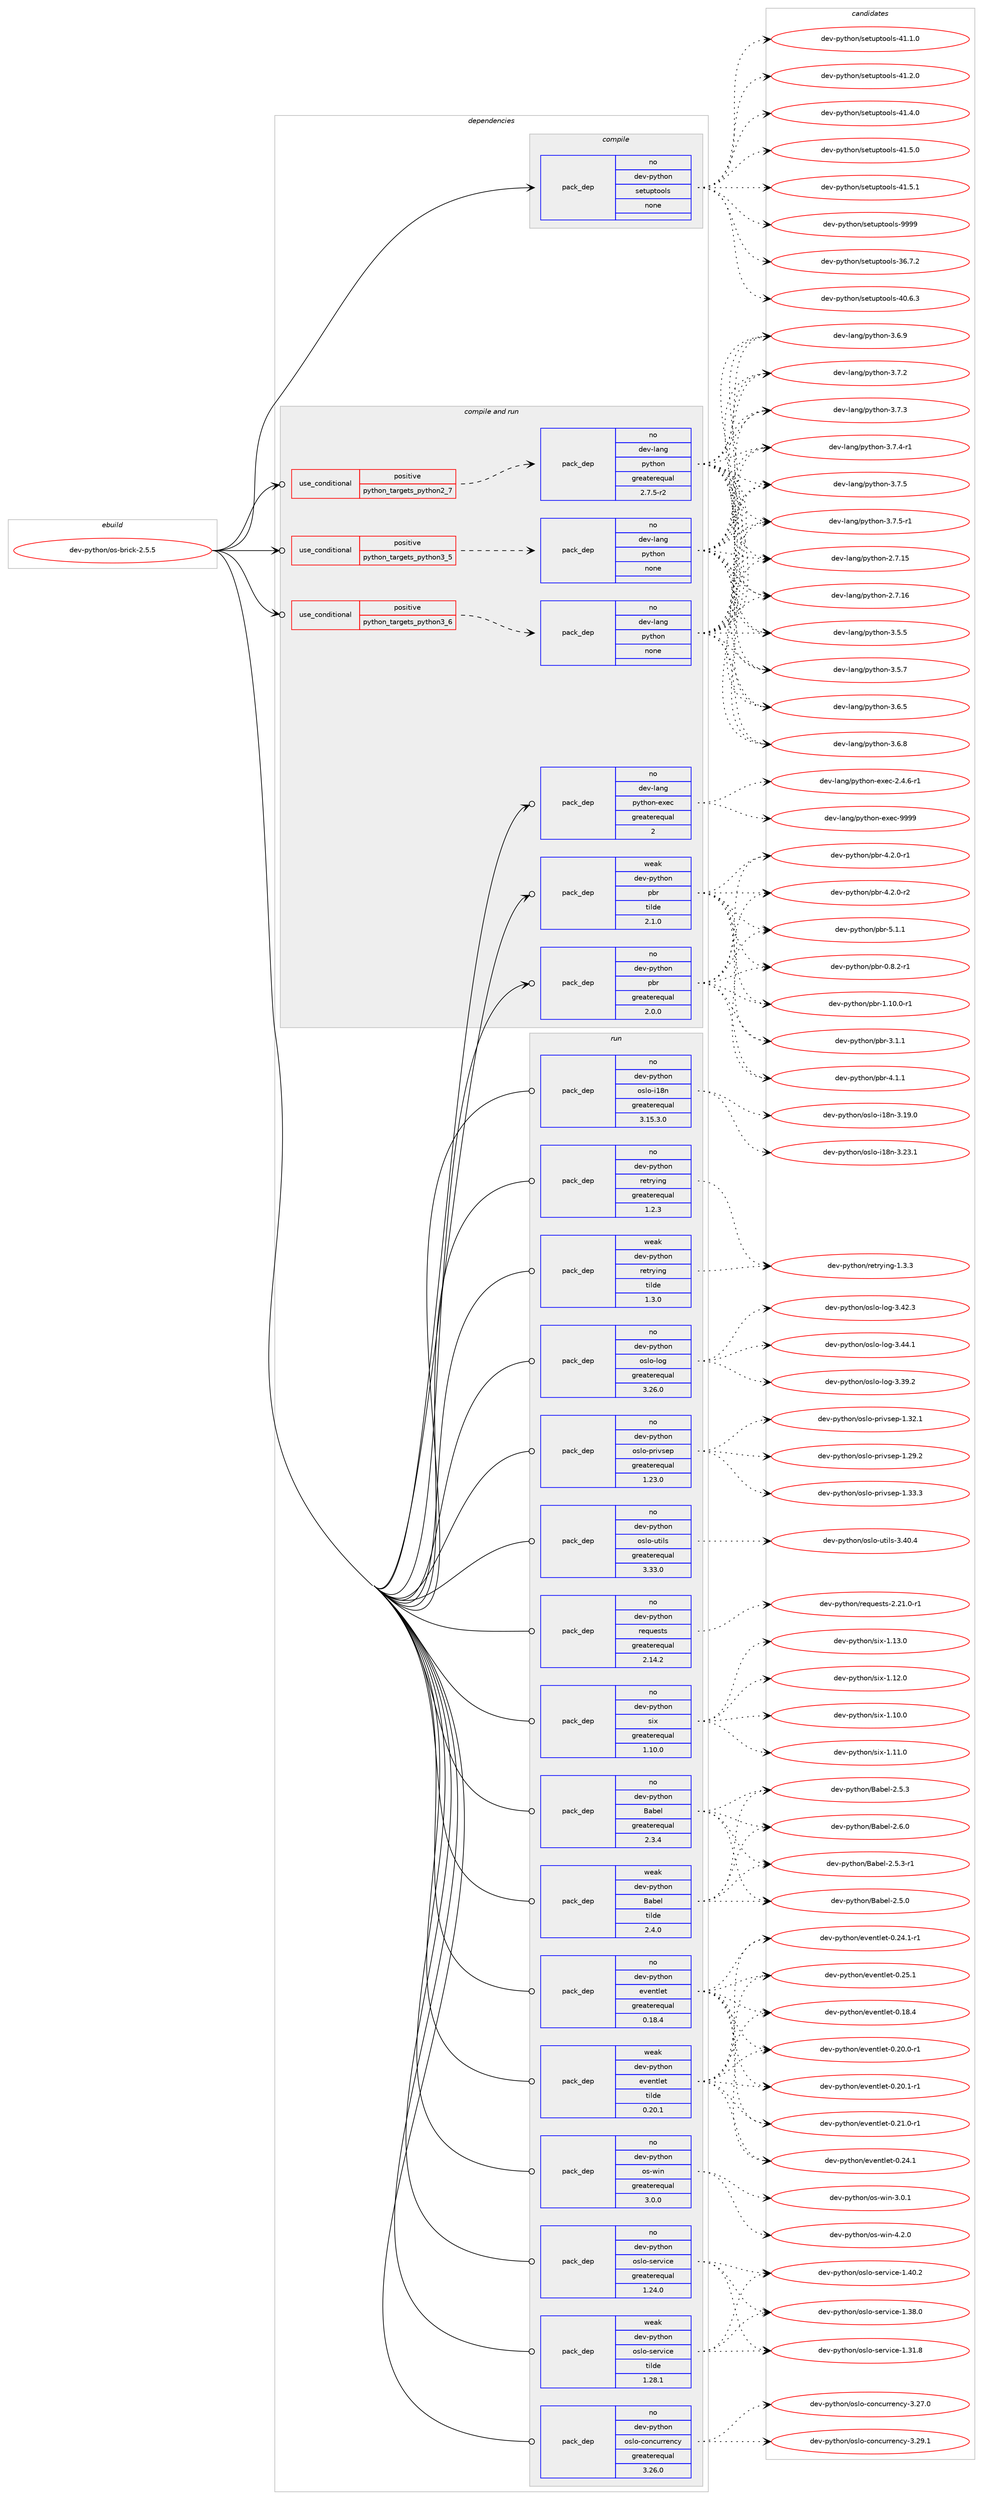 digraph prolog {

# *************
# Graph options
# *************

newrank=true;
concentrate=true;
compound=true;
graph [rankdir=LR,fontname=Helvetica,fontsize=10,ranksep=1.5];#, ranksep=2.5, nodesep=0.2];
edge  [arrowhead=vee];
node  [fontname=Helvetica,fontsize=10];

# **********
# The ebuild
# **********

subgraph cluster_leftcol {
color=gray;
rank=same;
label=<<i>ebuild</i>>;
id [label="dev-python/os-brick-2.5.5", color=red, width=4, href="../dev-python/os-brick-2.5.5.svg"];
}

# ****************
# The dependencies
# ****************

subgraph cluster_midcol {
color=gray;
label=<<i>dependencies</i>>;
subgraph cluster_compile {
fillcolor="#eeeeee";
style=filled;
label=<<i>compile</i>>;
subgraph pack462694 {
dependency618115 [label=<<TABLE BORDER="0" CELLBORDER="1" CELLSPACING="0" CELLPADDING="4" WIDTH="220"><TR><TD ROWSPAN="6" CELLPADDING="30">pack_dep</TD></TR><TR><TD WIDTH="110">no</TD></TR><TR><TD>dev-python</TD></TR><TR><TD>setuptools</TD></TR><TR><TD>none</TD></TR><TR><TD></TD></TR></TABLE>>, shape=none, color=blue];
}
id:e -> dependency618115:w [weight=20,style="solid",arrowhead="vee"];
}
subgraph cluster_compileandrun {
fillcolor="#eeeeee";
style=filled;
label=<<i>compile and run</i>>;
subgraph cond143613 {
dependency618116 [label=<<TABLE BORDER="0" CELLBORDER="1" CELLSPACING="0" CELLPADDING="4"><TR><TD ROWSPAN="3" CELLPADDING="10">use_conditional</TD></TR><TR><TD>positive</TD></TR><TR><TD>python_targets_python2_7</TD></TR></TABLE>>, shape=none, color=red];
subgraph pack462695 {
dependency618117 [label=<<TABLE BORDER="0" CELLBORDER="1" CELLSPACING="0" CELLPADDING="4" WIDTH="220"><TR><TD ROWSPAN="6" CELLPADDING="30">pack_dep</TD></TR><TR><TD WIDTH="110">no</TD></TR><TR><TD>dev-lang</TD></TR><TR><TD>python</TD></TR><TR><TD>greaterequal</TD></TR><TR><TD>2.7.5-r2</TD></TR></TABLE>>, shape=none, color=blue];
}
dependency618116:e -> dependency618117:w [weight=20,style="dashed",arrowhead="vee"];
}
id:e -> dependency618116:w [weight=20,style="solid",arrowhead="odotvee"];
subgraph cond143614 {
dependency618118 [label=<<TABLE BORDER="0" CELLBORDER="1" CELLSPACING="0" CELLPADDING="4"><TR><TD ROWSPAN="3" CELLPADDING="10">use_conditional</TD></TR><TR><TD>positive</TD></TR><TR><TD>python_targets_python3_5</TD></TR></TABLE>>, shape=none, color=red];
subgraph pack462696 {
dependency618119 [label=<<TABLE BORDER="0" CELLBORDER="1" CELLSPACING="0" CELLPADDING="4" WIDTH="220"><TR><TD ROWSPAN="6" CELLPADDING="30">pack_dep</TD></TR><TR><TD WIDTH="110">no</TD></TR><TR><TD>dev-lang</TD></TR><TR><TD>python</TD></TR><TR><TD>none</TD></TR><TR><TD></TD></TR></TABLE>>, shape=none, color=blue];
}
dependency618118:e -> dependency618119:w [weight=20,style="dashed",arrowhead="vee"];
}
id:e -> dependency618118:w [weight=20,style="solid",arrowhead="odotvee"];
subgraph cond143615 {
dependency618120 [label=<<TABLE BORDER="0" CELLBORDER="1" CELLSPACING="0" CELLPADDING="4"><TR><TD ROWSPAN="3" CELLPADDING="10">use_conditional</TD></TR><TR><TD>positive</TD></TR><TR><TD>python_targets_python3_6</TD></TR></TABLE>>, shape=none, color=red];
subgraph pack462697 {
dependency618121 [label=<<TABLE BORDER="0" CELLBORDER="1" CELLSPACING="0" CELLPADDING="4" WIDTH="220"><TR><TD ROWSPAN="6" CELLPADDING="30">pack_dep</TD></TR><TR><TD WIDTH="110">no</TD></TR><TR><TD>dev-lang</TD></TR><TR><TD>python</TD></TR><TR><TD>none</TD></TR><TR><TD></TD></TR></TABLE>>, shape=none, color=blue];
}
dependency618120:e -> dependency618121:w [weight=20,style="dashed",arrowhead="vee"];
}
id:e -> dependency618120:w [weight=20,style="solid",arrowhead="odotvee"];
subgraph pack462698 {
dependency618122 [label=<<TABLE BORDER="0" CELLBORDER="1" CELLSPACING="0" CELLPADDING="4" WIDTH="220"><TR><TD ROWSPAN="6" CELLPADDING="30">pack_dep</TD></TR><TR><TD WIDTH="110">no</TD></TR><TR><TD>dev-lang</TD></TR><TR><TD>python-exec</TD></TR><TR><TD>greaterequal</TD></TR><TR><TD>2</TD></TR></TABLE>>, shape=none, color=blue];
}
id:e -> dependency618122:w [weight=20,style="solid",arrowhead="odotvee"];
subgraph pack462699 {
dependency618123 [label=<<TABLE BORDER="0" CELLBORDER="1" CELLSPACING="0" CELLPADDING="4" WIDTH="220"><TR><TD ROWSPAN="6" CELLPADDING="30">pack_dep</TD></TR><TR><TD WIDTH="110">no</TD></TR><TR><TD>dev-python</TD></TR><TR><TD>pbr</TD></TR><TR><TD>greaterequal</TD></TR><TR><TD>2.0.0</TD></TR></TABLE>>, shape=none, color=blue];
}
id:e -> dependency618123:w [weight=20,style="solid",arrowhead="odotvee"];
subgraph pack462700 {
dependency618124 [label=<<TABLE BORDER="0" CELLBORDER="1" CELLSPACING="0" CELLPADDING="4" WIDTH="220"><TR><TD ROWSPAN="6" CELLPADDING="30">pack_dep</TD></TR><TR><TD WIDTH="110">weak</TD></TR><TR><TD>dev-python</TD></TR><TR><TD>pbr</TD></TR><TR><TD>tilde</TD></TR><TR><TD>2.1.0</TD></TR></TABLE>>, shape=none, color=blue];
}
id:e -> dependency618124:w [weight=20,style="solid",arrowhead="odotvee"];
}
subgraph cluster_run {
fillcolor="#eeeeee";
style=filled;
label=<<i>run</i>>;
subgraph pack462701 {
dependency618125 [label=<<TABLE BORDER="0" CELLBORDER="1" CELLSPACING="0" CELLPADDING="4" WIDTH="220"><TR><TD ROWSPAN="6" CELLPADDING="30">pack_dep</TD></TR><TR><TD WIDTH="110">no</TD></TR><TR><TD>dev-python</TD></TR><TR><TD>Babel</TD></TR><TR><TD>greaterequal</TD></TR><TR><TD>2.3.4</TD></TR></TABLE>>, shape=none, color=blue];
}
id:e -> dependency618125:w [weight=20,style="solid",arrowhead="odot"];
subgraph pack462702 {
dependency618126 [label=<<TABLE BORDER="0" CELLBORDER="1" CELLSPACING="0" CELLPADDING="4" WIDTH="220"><TR><TD ROWSPAN="6" CELLPADDING="30">pack_dep</TD></TR><TR><TD WIDTH="110">no</TD></TR><TR><TD>dev-python</TD></TR><TR><TD>eventlet</TD></TR><TR><TD>greaterequal</TD></TR><TR><TD>0.18.4</TD></TR></TABLE>>, shape=none, color=blue];
}
id:e -> dependency618126:w [weight=20,style="solid",arrowhead="odot"];
subgraph pack462703 {
dependency618127 [label=<<TABLE BORDER="0" CELLBORDER="1" CELLSPACING="0" CELLPADDING="4" WIDTH="220"><TR><TD ROWSPAN="6" CELLPADDING="30">pack_dep</TD></TR><TR><TD WIDTH="110">no</TD></TR><TR><TD>dev-python</TD></TR><TR><TD>os-win</TD></TR><TR><TD>greaterequal</TD></TR><TR><TD>3.0.0</TD></TR></TABLE>>, shape=none, color=blue];
}
id:e -> dependency618127:w [weight=20,style="solid",arrowhead="odot"];
subgraph pack462704 {
dependency618128 [label=<<TABLE BORDER="0" CELLBORDER="1" CELLSPACING="0" CELLPADDING="4" WIDTH="220"><TR><TD ROWSPAN="6" CELLPADDING="30">pack_dep</TD></TR><TR><TD WIDTH="110">no</TD></TR><TR><TD>dev-python</TD></TR><TR><TD>oslo-concurrency</TD></TR><TR><TD>greaterequal</TD></TR><TR><TD>3.26.0</TD></TR></TABLE>>, shape=none, color=blue];
}
id:e -> dependency618128:w [weight=20,style="solid",arrowhead="odot"];
subgraph pack462705 {
dependency618129 [label=<<TABLE BORDER="0" CELLBORDER="1" CELLSPACING="0" CELLPADDING="4" WIDTH="220"><TR><TD ROWSPAN="6" CELLPADDING="30">pack_dep</TD></TR><TR><TD WIDTH="110">no</TD></TR><TR><TD>dev-python</TD></TR><TR><TD>oslo-i18n</TD></TR><TR><TD>greaterequal</TD></TR><TR><TD>3.15.3.0</TD></TR></TABLE>>, shape=none, color=blue];
}
id:e -> dependency618129:w [weight=20,style="solid",arrowhead="odot"];
subgraph pack462706 {
dependency618130 [label=<<TABLE BORDER="0" CELLBORDER="1" CELLSPACING="0" CELLPADDING="4" WIDTH="220"><TR><TD ROWSPAN="6" CELLPADDING="30">pack_dep</TD></TR><TR><TD WIDTH="110">no</TD></TR><TR><TD>dev-python</TD></TR><TR><TD>oslo-log</TD></TR><TR><TD>greaterequal</TD></TR><TR><TD>3.26.0</TD></TR></TABLE>>, shape=none, color=blue];
}
id:e -> dependency618130:w [weight=20,style="solid",arrowhead="odot"];
subgraph pack462707 {
dependency618131 [label=<<TABLE BORDER="0" CELLBORDER="1" CELLSPACING="0" CELLPADDING="4" WIDTH="220"><TR><TD ROWSPAN="6" CELLPADDING="30">pack_dep</TD></TR><TR><TD WIDTH="110">no</TD></TR><TR><TD>dev-python</TD></TR><TR><TD>oslo-privsep</TD></TR><TR><TD>greaterequal</TD></TR><TR><TD>1.23.0</TD></TR></TABLE>>, shape=none, color=blue];
}
id:e -> dependency618131:w [weight=20,style="solid",arrowhead="odot"];
subgraph pack462708 {
dependency618132 [label=<<TABLE BORDER="0" CELLBORDER="1" CELLSPACING="0" CELLPADDING="4" WIDTH="220"><TR><TD ROWSPAN="6" CELLPADDING="30">pack_dep</TD></TR><TR><TD WIDTH="110">no</TD></TR><TR><TD>dev-python</TD></TR><TR><TD>oslo-service</TD></TR><TR><TD>greaterequal</TD></TR><TR><TD>1.24.0</TD></TR></TABLE>>, shape=none, color=blue];
}
id:e -> dependency618132:w [weight=20,style="solid",arrowhead="odot"];
subgraph pack462709 {
dependency618133 [label=<<TABLE BORDER="0" CELLBORDER="1" CELLSPACING="0" CELLPADDING="4" WIDTH="220"><TR><TD ROWSPAN="6" CELLPADDING="30">pack_dep</TD></TR><TR><TD WIDTH="110">no</TD></TR><TR><TD>dev-python</TD></TR><TR><TD>oslo-utils</TD></TR><TR><TD>greaterequal</TD></TR><TR><TD>3.33.0</TD></TR></TABLE>>, shape=none, color=blue];
}
id:e -> dependency618133:w [weight=20,style="solid",arrowhead="odot"];
subgraph pack462710 {
dependency618134 [label=<<TABLE BORDER="0" CELLBORDER="1" CELLSPACING="0" CELLPADDING="4" WIDTH="220"><TR><TD ROWSPAN="6" CELLPADDING="30">pack_dep</TD></TR><TR><TD WIDTH="110">no</TD></TR><TR><TD>dev-python</TD></TR><TR><TD>requests</TD></TR><TR><TD>greaterequal</TD></TR><TR><TD>2.14.2</TD></TR></TABLE>>, shape=none, color=blue];
}
id:e -> dependency618134:w [weight=20,style="solid",arrowhead="odot"];
subgraph pack462711 {
dependency618135 [label=<<TABLE BORDER="0" CELLBORDER="1" CELLSPACING="0" CELLPADDING="4" WIDTH="220"><TR><TD ROWSPAN="6" CELLPADDING="30">pack_dep</TD></TR><TR><TD WIDTH="110">no</TD></TR><TR><TD>dev-python</TD></TR><TR><TD>retrying</TD></TR><TR><TD>greaterequal</TD></TR><TR><TD>1.2.3</TD></TR></TABLE>>, shape=none, color=blue];
}
id:e -> dependency618135:w [weight=20,style="solid",arrowhead="odot"];
subgraph pack462712 {
dependency618136 [label=<<TABLE BORDER="0" CELLBORDER="1" CELLSPACING="0" CELLPADDING="4" WIDTH="220"><TR><TD ROWSPAN="6" CELLPADDING="30">pack_dep</TD></TR><TR><TD WIDTH="110">no</TD></TR><TR><TD>dev-python</TD></TR><TR><TD>six</TD></TR><TR><TD>greaterequal</TD></TR><TR><TD>1.10.0</TD></TR></TABLE>>, shape=none, color=blue];
}
id:e -> dependency618136:w [weight=20,style="solid",arrowhead="odot"];
subgraph pack462713 {
dependency618137 [label=<<TABLE BORDER="0" CELLBORDER="1" CELLSPACING="0" CELLPADDING="4" WIDTH="220"><TR><TD ROWSPAN="6" CELLPADDING="30">pack_dep</TD></TR><TR><TD WIDTH="110">weak</TD></TR><TR><TD>dev-python</TD></TR><TR><TD>Babel</TD></TR><TR><TD>tilde</TD></TR><TR><TD>2.4.0</TD></TR></TABLE>>, shape=none, color=blue];
}
id:e -> dependency618137:w [weight=20,style="solid",arrowhead="odot"];
subgraph pack462714 {
dependency618138 [label=<<TABLE BORDER="0" CELLBORDER="1" CELLSPACING="0" CELLPADDING="4" WIDTH="220"><TR><TD ROWSPAN="6" CELLPADDING="30">pack_dep</TD></TR><TR><TD WIDTH="110">weak</TD></TR><TR><TD>dev-python</TD></TR><TR><TD>eventlet</TD></TR><TR><TD>tilde</TD></TR><TR><TD>0.20.1</TD></TR></TABLE>>, shape=none, color=blue];
}
id:e -> dependency618138:w [weight=20,style="solid",arrowhead="odot"];
subgraph pack462715 {
dependency618139 [label=<<TABLE BORDER="0" CELLBORDER="1" CELLSPACING="0" CELLPADDING="4" WIDTH="220"><TR><TD ROWSPAN="6" CELLPADDING="30">pack_dep</TD></TR><TR><TD WIDTH="110">weak</TD></TR><TR><TD>dev-python</TD></TR><TR><TD>oslo-service</TD></TR><TR><TD>tilde</TD></TR><TR><TD>1.28.1</TD></TR></TABLE>>, shape=none, color=blue];
}
id:e -> dependency618139:w [weight=20,style="solid",arrowhead="odot"];
subgraph pack462716 {
dependency618140 [label=<<TABLE BORDER="0" CELLBORDER="1" CELLSPACING="0" CELLPADDING="4" WIDTH="220"><TR><TD ROWSPAN="6" CELLPADDING="30">pack_dep</TD></TR><TR><TD WIDTH="110">weak</TD></TR><TR><TD>dev-python</TD></TR><TR><TD>retrying</TD></TR><TR><TD>tilde</TD></TR><TR><TD>1.3.0</TD></TR></TABLE>>, shape=none, color=blue];
}
id:e -> dependency618140:w [weight=20,style="solid",arrowhead="odot"];
}
}

# **************
# The candidates
# **************

subgraph cluster_choices {
rank=same;
color=gray;
label=<<i>candidates</i>>;

subgraph choice462694 {
color=black;
nodesep=1;
choice100101118451121211161041111104711510111611711211611111110811545515446554650 [label="dev-python/setuptools-36.7.2", color=red, width=4,href="../dev-python/setuptools-36.7.2.svg"];
choice100101118451121211161041111104711510111611711211611111110811545524846544651 [label="dev-python/setuptools-40.6.3", color=red, width=4,href="../dev-python/setuptools-40.6.3.svg"];
choice100101118451121211161041111104711510111611711211611111110811545524946494648 [label="dev-python/setuptools-41.1.0", color=red, width=4,href="../dev-python/setuptools-41.1.0.svg"];
choice100101118451121211161041111104711510111611711211611111110811545524946504648 [label="dev-python/setuptools-41.2.0", color=red, width=4,href="../dev-python/setuptools-41.2.0.svg"];
choice100101118451121211161041111104711510111611711211611111110811545524946524648 [label="dev-python/setuptools-41.4.0", color=red, width=4,href="../dev-python/setuptools-41.4.0.svg"];
choice100101118451121211161041111104711510111611711211611111110811545524946534648 [label="dev-python/setuptools-41.5.0", color=red, width=4,href="../dev-python/setuptools-41.5.0.svg"];
choice100101118451121211161041111104711510111611711211611111110811545524946534649 [label="dev-python/setuptools-41.5.1", color=red, width=4,href="../dev-python/setuptools-41.5.1.svg"];
choice10010111845112121116104111110471151011161171121161111111081154557575757 [label="dev-python/setuptools-9999", color=red, width=4,href="../dev-python/setuptools-9999.svg"];
dependency618115:e -> choice100101118451121211161041111104711510111611711211611111110811545515446554650:w [style=dotted,weight="100"];
dependency618115:e -> choice100101118451121211161041111104711510111611711211611111110811545524846544651:w [style=dotted,weight="100"];
dependency618115:e -> choice100101118451121211161041111104711510111611711211611111110811545524946494648:w [style=dotted,weight="100"];
dependency618115:e -> choice100101118451121211161041111104711510111611711211611111110811545524946504648:w [style=dotted,weight="100"];
dependency618115:e -> choice100101118451121211161041111104711510111611711211611111110811545524946524648:w [style=dotted,weight="100"];
dependency618115:e -> choice100101118451121211161041111104711510111611711211611111110811545524946534648:w [style=dotted,weight="100"];
dependency618115:e -> choice100101118451121211161041111104711510111611711211611111110811545524946534649:w [style=dotted,weight="100"];
dependency618115:e -> choice10010111845112121116104111110471151011161171121161111111081154557575757:w [style=dotted,weight="100"];
}
subgraph choice462695 {
color=black;
nodesep=1;
choice10010111845108971101034711212111610411111045504655464953 [label="dev-lang/python-2.7.15", color=red, width=4,href="../dev-lang/python-2.7.15.svg"];
choice10010111845108971101034711212111610411111045504655464954 [label="dev-lang/python-2.7.16", color=red, width=4,href="../dev-lang/python-2.7.16.svg"];
choice100101118451089711010347112121116104111110455146534653 [label="dev-lang/python-3.5.5", color=red, width=4,href="../dev-lang/python-3.5.5.svg"];
choice100101118451089711010347112121116104111110455146534655 [label="dev-lang/python-3.5.7", color=red, width=4,href="../dev-lang/python-3.5.7.svg"];
choice100101118451089711010347112121116104111110455146544653 [label="dev-lang/python-3.6.5", color=red, width=4,href="../dev-lang/python-3.6.5.svg"];
choice100101118451089711010347112121116104111110455146544656 [label="dev-lang/python-3.6.8", color=red, width=4,href="../dev-lang/python-3.6.8.svg"];
choice100101118451089711010347112121116104111110455146544657 [label="dev-lang/python-3.6.9", color=red, width=4,href="../dev-lang/python-3.6.9.svg"];
choice100101118451089711010347112121116104111110455146554650 [label="dev-lang/python-3.7.2", color=red, width=4,href="../dev-lang/python-3.7.2.svg"];
choice100101118451089711010347112121116104111110455146554651 [label="dev-lang/python-3.7.3", color=red, width=4,href="../dev-lang/python-3.7.3.svg"];
choice1001011184510897110103471121211161041111104551465546524511449 [label="dev-lang/python-3.7.4-r1", color=red, width=4,href="../dev-lang/python-3.7.4-r1.svg"];
choice100101118451089711010347112121116104111110455146554653 [label="dev-lang/python-3.7.5", color=red, width=4,href="../dev-lang/python-3.7.5.svg"];
choice1001011184510897110103471121211161041111104551465546534511449 [label="dev-lang/python-3.7.5-r1", color=red, width=4,href="../dev-lang/python-3.7.5-r1.svg"];
dependency618117:e -> choice10010111845108971101034711212111610411111045504655464953:w [style=dotted,weight="100"];
dependency618117:e -> choice10010111845108971101034711212111610411111045504655464954:w [style=dotted,weight="100"];
dependency618117:e -> choice100101118451089711010347112121116104111110455146534653:w [style=dotted,weight="100"];
dependency618117:e -> choice100101118451089711010347112121116104111110455146534655:w [style=dotted,weight="100"];
dependency618117:e -> choice100101118451089711010347112121116104111110455146544653:w [style=dotted,weight="100"];
dependency618117:e -> choice100101118451089711010347112121116104111110455146544656:w [style=dotted,weight="100"];
dependency618117:e -> choice100101118451089711010347112121116104111110455146544657:w [style=dotted,weight="100"];
dependency618117:e -> choice100101118451089711010347112121116104111110455146554650:w [style=dotted,weight="100"];
dependency618117:e -> choice100101118451089711010347112121116104111110455146554651:w [style=dotted,weight="100"];
dependency618117:e -> choice1001011184510897110103471121211161041111104551465546524511449:w [style=dotted,weight="100"];
dependency618117:e -> choice100101118451089711010347112121116104111110455146554653:w [style=dotted,weight="100"];
dependency618117:e -> choice1001011184510897110103471121211161041111104551465546534511449:w [style=dotted,weight="100"];
}
subgraph choice462696 {
color=black;
nodesep=1;
choice10010111845108971101034711212111610411111045504655464953 [label="dev-lang/python-2.7.15", color=red, width=4,href="../dev-lang/python-2.7.15.svg"];
choice10010111845108971101034711212111610411111045504655464954 [label="dev-lang/python-2.7.16", color=red, width=4,href="../dev-lang/python-2.7.16.svg"];
choice100101118451089711010347112121116104111110455146534653 [label="dev-lang/python-3.5.5", color=red, width=4,href="../dev-lang/python-3.5.5.svg"];
choice100101118451089711010347112121116104111110455146534655 [label="dev-lang/python-3.5.7", color=red, width=4,href="../dev-lang/python-3.5.7.svg"];
choice100101118451089711010347112121116104111110455146544653 [label="dev-lang/python-3.6.5", color=red, width=4,href="../dev-lang/python-3.6.5.svg"];
choice100101118451089711010347112121116104111110455146544656 [label="dev-lang/python-3.6.8", color=red, width=4,href="../dev-lang/python-3.6.8.svg"];
choice100101118451089711010347112121116104111110455146544657 [label="dev-lang/python-3.6.9", color=red, width=4,href="../dev-lang/python-3.6.9.svg"];
choice100101118451089711010347112121116104111110455146554650 [label="dev-lang/python-3.7.2", color=red, width=4,href="../dev-lang/python-3.7.2.svg"];
choice100101118451089711010347112121116104111110455146554651 [label="dev-lang/python-3.7.3", color=red, width=4,href="../dev-lang/python-3.7.3.svg"];
choice1001011184510897110103471121211161041111104551465546524511449 [label="dev-lang/python-3.7.4-r1", color=red, width=4,href="../dev-lang/python-3.7.4-r1.svg"];
choice100101118451089711010347112121116104111110455146554653 [label="dev-lang/python-3.7.5", color=red, width=4,href="../dev-lang/python-3.7.5.svg"];
choice1001011184510897110103471121211161041111104551465546534511449 [label="dev-lang/python-3.7.5-r1", color=red, width=4,href="../dev-lang/python-3.7.5-r1.svg"];
dependency618119:e -> choice10010111845108971101034711212111610411111045504655464953:w [style=dotted,weight="100"];
dependency618119:e -> choice10010111845108971101034711212111610411111045504655464954:w [style=dotted,weight="100"];
dependency618119:e -> choice100101118451089711010347112121116104111110455146534653:w [style=dotted,weight="100"];
dependency618119:e -> choice100101118451089711010347112121116104111110455146534655:w [style=dotted,weight="100"];
dependency618119:e -> choice100101118451089711010347112121116104111110455146544653:w [style=dotted,weight="100"];
dependency618119:e -> choice100101118451089711010347112121116104111110455146544656:w [style=dotted,weight="100"];
dependency618119:e -> choice100101118451089711010347112121116104111110455146544657:w [style=dotted,weight="100"];
dependency618119:e -> choice100101118451089711010347112121116104111110455146554650:w [style=dotted,weight="100"];
dependency618119:e -> choice100101118451089711010347112121116104111110455146554651:w [style=dotted,weight="100"];
dependency618119:e -> choice1001011184510897110103471121211161041111104551465546524511449:w [style=dotted,weight="100"];
dependency618119:e -> choice100101118451089711010347112121116104111110455146554653:w [style=dotted,weight="100"];
dependency618119:e -> choice1001011184510897110103471121211161041111104551465546534511449:w [style=dotted,weight="100"];
}
subgraph choice462697 {
color=black;
nodesep=1;
choice10010111845108971101034711212111610411111045504655464953 [label="dev-lang/python-2.7.15", color=red, width=4,href="../dev-lang/python-2.7.15.svg"];
choice10010111845108971101034711212111610411111045504655464954 [label="dev-lang/python-2.7.16", color=red, width=4,href="../dev-lang/python-2.7.16.svg"];
choice100101118451089711010347112121116104111110455146534653 [label="dev-lang/python-3.5.5", color=red, width=4,href="../dev-lang/python-3.5.5.svg"];
choice100101118451089711010347112121116104111110455146534655 [label="dev-lang/python-3.5.7", color=red, width=4,href="../dev-lang/python-3.5.7.svg"];
choice100101118451089711010347112121116104111110455146544653 [label="dev-lang/python-3.6.5", color=red, width=4,href="../dev-lang/python-3.6.5.svg"];
choice100101118451089711010347112121116104111110455146544656 [label="dev-lang/python-3.6.8", color=red, width=4,href="../dev-lang/python-3.6.8.svg"];
choice100101118451089711010347112121116104111110455146544657 [label="dev-lang/python-3.6.9", color=red, width=4,href="../dev-lang/python-3.6.9.svg"];
choice100101118451089711010347112121116104111110455146554650 [label="dev-lang/python-3.7.2", color=red, width=4,href="../dev-lang/python-3.7.2.svg"];
choice100101118451089711010347112121116104111110455146554651 [label="dev-lang/python-3.7.3", color=red, width=4,href="../dev-lang/python-3.7.3.svg"];
choice1001011184510897110103471121211161041111104551465546524511449 [label="dev-lang/python-3.7.4-r1", color=red, width=4,href="../dev-lang/python-3.7.4-r1.svg"];
choice100101118451089711010347112121116104111110455146554653 [label="dev-lang/python-3.7.5", color=red, width=4,href="../dev-lang/python-3.7.5.svg"];
choice1001011184510897110103471121211161041111104551465546534511449 [label="dev-lang/python-3.7.5-r1", color=red, width=4,href="../dev-lang/python-3.7.5-r1.svg"];
dependency618121:e -> choice10010111845108971101034711212111610411111045504655464953:w [style=dotted,weight="100"];
dependency618121:e -> choice10010111845108971101034711212111610411111045504655464954:w [style=dotted,weight="100"];
dependency618121:e -> choice100101118451089711010347112121116104111110455146534653:w [style=dotted,weight="100"];
dependency618121:e -> choice100101118451089711010347112121116104111110455146534655:w [style=dotted,weight="100"];
dependency618121:e -> choice100101118451089711010347112121116104111110455146544653:w [style=dotted,weight="100"];
dependency618121:e -> choice100101118451089711010347112121116104111110455146544656:w [style=dotted,weight="100"];
dependency618121:e -> choice100101118451089711010347112121116104111110455146544657:w [style=dotted,weight="100"];
dependency618121:e -> choice100101118451089711010347112121116104111110455146554650:w [style=dotted,weight="100"];
dependency618121:e -> choice100101118451089711010347112121116104111110455146554651:w [style=dotted,weight="100"];
dependency618121:e -> choice1001011184510897110103471121211161041111104551465546524511449:w [style=dotted,weight="100"];
dependency618121:e -> choice100101118451089711010347112121116104111110455146554653:w [style=dotted,weight="100"];
dependency618121:e -> choice1001011184510897110103471121211161041111104551465546534511449:w [style=dotted,weight="100"];
}
subgraph choice462698 {
color=black;
nodesep=1;
choice10010111845108971101034711212111610411111045101120101994550465246544511449 [label="dev-lang/python-exec-2.4.6-r1", color=red, width=4,href="../dev-lang/python-exec-2.4.6-r1.svg"];
choice10010111845108971101034711212111610411111045101120101994557575757 [label="dev-lang/python-exec-9999", color=red, width=4,href="../dev-lang/python-exec-9999.svg"];
dependency618122:e -> choice10010111845108971101034711212111610411111045101120101994550465246544511449:w [style=dotted,weight="100"];
dependency618122:e -> choice10010111845108971101034711212111610411111045101120101994557575757:w [style=dotted,weight="100"];
}
subgraph choice462699 {
color=black;
nodesep=1;
choice1001011184511212111610411111047112981144548465646504511449 [label="dev-python/pbr-0.8.2-r1", color=red, width=4,href="../dev-python/pbr-0.8.2-r1.svg"];
choice100101118451121211161041111104711298114454946494846484511449 [label="dev-python/pbr-1.10.0-r1", color=red, width=4,href="../dev-python/pbr-1.10.0-r1.svg"];
choice100101118451121211161041111104711298114455146494649 [label="dev-python/pbr-3.1.1", color=red, width=4,href="../dev-python/pbr-3.1.1.svg"];
choice100101118451121211161041111104711298114455246494649 [label="dev-python/pbr-4.1.1", color=red, width=4,href="../dev-python/pbr-4.1.1.svg"];
choice1001011184511212111610411111047112981144552465046484511449 [label="dev-python/pbr-4.2.0-r1", color=red, width=4,href="../dev-python/pbr-4.2.0-r1.svg"];
choice1001011184511212111610411111047112981144552465046484511450 [label="dev-python/pbr-4.2.0-r2", color=red, width=4,href="../dev-python/pbr-4.2.0-r2.svg"];
choice100101118451121211161041111104711298114455346494649 [label="dev-python/pbr-5.1.1", color=red, width=4,href="../dev-python/pbr-5.1.1.svg"];
dependency618123:e -> choice1001011184511212111610411111047112981144548465646504511449:w [style=dotted,weight="100"];
dependency618123:e -> choice100101118451121211161041111104711298114454946494846484511449:w [style=dotted,weight="100"];
dependency618123:e -> choice100101118451121211161041111104711298114455146494649:w [style=dotted,weight="100"];
dependency618123:e -> choice100101118451121211161041111104711298114455246494649:w [style=dotted,weight="100"];
dependency618123:e -> choice1001011184511212111610411111047112981144552465046484511449:w [style=dotted,weight="100"];
dependency618123:e -> choice1001011184511212111610411111047112981144552465046484511450:w [style=dotted,weight="100"];
dependency618123:e -> choice100101118451121211161041111104711298114455346494649:w [style=dotted,weight="100"];
}
subgraph choice462700 {
color=black;
nodesep=1;
choice1001011184511212111610411111047112981144548465646504511449 [label="dev-python/pbr-0.8.2-r1", color=red, width=4,href="../dev-python/pbr-0.8.2-r1.svg"];
choice100101118451121211161041111104711298114454946494846484511449 [label="dev-python/pbr-1.10.0-r1", color=red, width=4,href="../dev-python/pbr-1.10.0-r1.svg"];
choice100101118451121211161041111104711298114455146494649 [label="dev-python/pbr-3.1.1", color=red, width=4,href="../dev-python/pbr-3.1.1.svg"];
choice100101118451121211161041111104711298114455246494649 [label="dev-python/pbr-4.1.1", color=red, width=4,href="../dev-python/pbr-4.1.1.svg"];
choice1001011184511212111610411111047112981144552465046484511449 [label="dev-python/pbr-4.2.0-r1", color=red, width=4,href="../dev-python/pbr-4.2.0-r1.svg"];
choice1001011184511212111610411111047112981144552465046484511450 [label="dev-python/pbr-4.2.0-r2", color=red, width=4,href="../dev-python/pbr-4.2.0-r2.svg"];
choice100101118451121211161041111104711298114455346494649 [label="dev-python/pbr-5.1.1", color=red, width=4,href="../dev-python/pbr-5.1.1.svg"];
dependency618124:e -> choice1001011184511212111610411111047112981144548465646504511449:w [style=dotted,weight="100"];
dependency618124:e -> choice100101118451121211161041111104711298114454946494846484511449:w [style=dotted,weight="100"];
dependency618124:e -> choice100101118451121211161041111104711298114455146494649:w [style=dotted,weight="100"];
dependency618124:e -> choice100101118451121211161041111104711298114455246494649:w [style=dotted,weight="100"];
dependency618124:e -> choice1001011184511212111610411111047112981144552465046484511449:w [style=dotted,weight="100"];
dependency618124:e -> choice1001011184511212111610411111047112981144552465046484511450:w [style=dotted,weight="100"];
dependency618124:e -> choice100101118451121211161041111104711298114455346494649:w [style=dotted,weight="100"];
}
subgraph choice462701 {
color=black;
nodesep=1;
choice1001011184511212111610411111047669798101108455046534648 [label="dev-python/Babel-2.5.0", color=red, width=4,href="../dev-python/Babel-2.5.0.svg"];
choice1001011184511212111610411111047669798101108455046534651 [label="dev-python/Babel-2.5.3", color=red, width=4,href="../dev-python/Babel-2.5.3.svg"];
choice10010111845112121116104111110476697981011084550465346514511449 [label="dev-python/Babel-2.5.3-r1", color=red, width=4,href="../dev-python/Babel-2.5.3-r1.svg"];
choice1001011184511212111610411111047669798101108455046544648 [label="dev-python/Babel-2.6.0", color=red, width=4,href="../dev-python/Babel-2.6.0.svg"];
dependency618125:e -> choice1001011184511212111610411111047669798101108455046534648:w [style=dotted,weight="100"];
dependency618125:e -> choice1001011184511212111610411111047669798101108455046534651:w [style=dotted,weight="100"];
dependency618125:e -> choice10010111845112121116104111110476697981011084550465346514511449:w [style=dotted,weight="100"];
dependency618125:e -> choice1001011184511212111610411111047669798101108455046544648:w [style=dotted,weight="100"];
}
subgraph choice462702 {
color=black;
nodesep=1;
choice100101118451121211161041111104710111810111011610810111645484649564652 [label="dev-python/eventlet-0.18.4", color=red, width=4,href="../dev-python/eventlet-0.18.4.svg"];
choice1001011184511212111610411111047101118101110116108101116454846504846484511449 [label="dev-python/eventlet-0.20.0-r1", color=red, width=4,href="../dev-python/eventlet-0.20.0-r1.svg"];
choice1001011184511212111610411111047101118101110116108101116454846504846494511449 [label="dev-python/eventlet-0.20.1-r1", color=red, width=4,href="../dev-python/eventlet-0.20.1-r1.svg"];
choice1001011184511212111610411111047101118101110116108101116454846504946484511449 [label="dev-python/eventlet-0.21.0-r1", color=red, width=4,href="../dev-python/eventlet-0.21.0-r1.svg"];
choice100101118451121211161041111104710111810111011610810111645484650524649 [label="dev-python/eventlet-0.24.1", color=red, width=4,href="../dev-python/eventlet-0.24.1.svg"];
choice1001011184511212111610411111047101118101110116108101116454846505246494511449 [label="dev-python/eventlet-0.24.1-r1", color=red, width=4,href="../dev-python/eventlet-0.24.1-r1.svg"];
choice100101118451121211161041111104710111810111011610810111645484650534649 [label="dev-python/eventlet-0.25.1", color=red, width=4,href="../dev-python/eventlet-0.25.1.svg"];
dependency618126:e -> choice100101118451121211161041111104710111810111011610810111645484649564652:w [style=dotted,weight="100"];
dependency618126:e -> choice1001011184511212111610411111047101118101110116108101116454846504846484511449:w [style=dotted,weight="100"];
dependency618126:e -> choice1001011184511212111610411111047101118101110116108101116454846504846494511449:w [style=dotted,weight="100"];
dependency618126:e -> choice1001011184511212111610411111047101118101110116108101116454846504946484511449:w [style=dotted,weight="100"];
dependency618126:e -> choice100101118451121211161041111104710111810111011610810111645484650524649:w [style=dotted,weight="100"];
dependency618126:e -> choice1001011184511212111610411111047101118101110116108101116454846505246494511449:w [style=dotted,weight="100"];
dependency618126:e -> choice100101118451121211161041111104710111810111011610810111645484650534649:w [style=dotted,weight="100"];
}
subgraph choice462703 {
color=black;
nodesep=1;
choice100101118451121211161041111104711111545119105110455146484649 [label="dev-python/os-win-3.0.1", color=red, width=4,href="../dev-python/os-win-3.0.1.svg"];
choice100101118451121211161041111104711111545119105110455246504648 [label="dev-python/os-win-4.2.0", color=red, width=4,href="../dev-python/os-win-4.2.0.svg"];
dependency618127:e -> choice100101118451121211161041111104711111545119105110455146484649:w [style=dotted,weight="100"];
dependency618127:e -> choice100101118451121211161041111104711111545119105110455246504648:w [style=dotted,weight="100"];
}
subgraph choice462704 {
color=black;
nodesep=1;
choice10010111845112121116104111110471111151081114599111110991171141141011109912145514650554648 [label="dev-python/oslo-concurrency-3.27.0", color=red, width=4,href="../dev-python/oslo-concurrency-3.27.0.svg"];
choice10010111845112121116104111110471111151081114599111110991171141141011109912145514650574649 [label="dev-python/oslo-concurrency-3.29.1", color=red, width=4,href="../dev-python/oslo-concurrency-3.29.1.svg"];
dependency618128:e -> choice10010111845112121116104111110471111151081114599111110991171141141011109912145514650554648:w [style=dotted,weight="100"];
dependency618128:e -> choice10010111845112121116104111110471111151081114599111110991171141141011109912145514650574649:w [style=dotted,weight="100"];
}
subgraph choice462705 {
color=black;
nodesep=1;
choice100101118451121211161041111104711111510811145105495611045514649574648 [label="dev-python/oslo-i18n-3.19.0", color=red, width=4,href="../dev-python/oslo-i18n-3.19.0.svg"];
choice100101118451121211161041111104711111510811145105495611045514650514649 [label="dev-python/oslo-i18n-3.23.1", color=red, width=4,href="../dev-python/oslo-i18n-3.23.1.svg"];
dependency618129:e -> choice100101118451121211161041111104711111510811145105495611045514649574648:w [style=dotted,weight="100"];
dependency618129:e -> choice100101118451121211161041111104711111510811145105495611045514650514649:w [style=dotted,weight="100"];
}
subgraph choice462706 {
color=black;
nodesep=1;
choice10010111845112121116104111110471111151081114510811110345514651574650 [label="dev-python/oslo-log-3.39.2", color=red, width=4,href="../dev-python/oslo-log-3.39.2.svg"];
choice10010111845112121116104111110471111151081114510811110345514652504651 [label="dev-python/oslo-log-3.42.3", color=red, width=4,href="../dev-python/oslo-log-3.42.3.svg"];
choice10010111845112121116104111110471111151081114510811110345514652524649 [label="dev-python/oslo-log-3.44.1", color=red, width=4,href="../dev-python/oslo-log-3.44.1.svg"];
dependency618130:e -> choice10010111845112121116104111110471111151081114510811110345514651574650:w [style=dotted,weight="100"];
dependency618130:e -> choice10010111845112121116104111110471111151081114510811110345514652504651:w [style=dotted,weight="100"];
dependency618130:e -> choice10010111845112121116104111110471111151081114510811110345514652524649:w [style=dotted,weight="100"];
}
subgraph choice462707 {
color=black;
nodesep=1;
choice10010111845112121116104111110471111151081114511211410511811510111245494650574650 [label="dev-python/oslo-privsep-1.29.2", color=red, width=4,href="../dev-python/oslo-privsep-1.29.2.svg"];
choice10010111845112121116104111110471111151081114511211410511811510111245494651504649 [label="dev-python/oslo-privsep-1.32.1", color=red, width=4,href="../dev-python/oslo-privsep-1.32.1.svg"];
choice10010111845112121116104111110471111151081114511211410511811510111245494651514651 [label="dev-python/oslo-privsep-1.33.3", color=red, width=4,href="../dev-python/oslo-privsep-1.33.3.svg"];
dependency618131:e -> choice10010111845112121116104111110471111151081114511211410511811510111245494650574650:w [style=dotted,weight="100"];
dependency618131:e -> choice10010111845112121116104111110471111151081114511211410511811510111245494651504649:w [style=dotted,weight="100"];
dependency618131:e -> choice10010111845112121116104111110471111151081114511211410511811510111245494651514651:w [style=dotted,weight="100"];
}
subgraph choice462708 {
color=black;
nodesep=1;
choice1001011184511212111610411111047111115108111451151011141181059910145494651494656 [label="dev-python/oslo-service-1.31.8", color=red, width=4,href="../dev-python/oslo-service-1.31.8.svg"];
choice1001011184511212111610411111047111115108111451151011141181059910145494651564648 [label="dev-python/oslo-service-1.38.0", color=red, width=4,href="../dev-python/oslo-service-1.38.0.svg"];
choice1001011184511212111610411111047111115108111451151011141181059910145494652484650 [label="dev-python/oslo-service-1.40.2", color=red, width=4,href="../dev-python/oslo-service-1.40.2.svg"];
dependency618132:e -> choice1001011184511212111610411111047111115108111451151011141181059910145494651494656:w [style=dotted,weight="100"];
dependency618132:e -> choice1001011184511212111610411111047111115108111451151011141181059910145494651564648:w [style=dotted,weight="100"];
dependency618132:e -> choice1001011184511212111610411111047111115108111451151011141181059910145494652484650:w [style=dotted,weight="100"];
}
subgraph choice462709 {
color=black;
nodesep=1;
choice10010111845112121116104111110471111151081114511711610510811545514652484652 [label="dev-python/oslo-utils-3.40.4", color=red, width=4,href="../dev-python/oslo-utils-3.40.4.svg"];
dependency618133:e -> choice10010111845112121116104111110471111151081114511711610510811545514652484652:w [style=dotted,weight="100"];
}
subgraph choice462710 {
color=black;
nodesep=1;
choice1001011184511212111610411111047114101113117101115116115455046504946484511449 [label="dev-python/requests-2.21.0-r1", color=red, width=4,href="../dev-python/requests-2.21.0-r1.svg"];
dependency618134:e -> choice1001011184511212111610411111047114101113117101115116115455046504946484511449:w [style=dotted,weight="100"];
}
subgraph choice462711 {
color=black;
nodesep=1;
choice1001011184511212111610411111047114101116114121105110103454946514651 [label="dev-python/retrying-1.3.3", color=red, width=4,href="../dev-python/retrying-1.3.3.svg"];
dependency618135:e -> choice1001011184511212111610411111047114101116114121105110103454946514651:w [style=dotted,weight="100"];
}
subgraph choice462712 {
color=black;
nodesep=1;
choice100101118451121211161041111104711510512045494649484648 [label="dev-python/six-1.10.0", color=red, width=4,href="../dev-python/six-1.10.0.svg"];
choice100101118451121211161041111104711510512045494649494648 [label="dev-python/six-1.11.0", color=red, width=4,href="../dev-python/six-1.11.0.svg"];
choice100101118451121211161041111104711510512045494649504648 [label="dev-python/six-1.12.0", color=red, width=4,href="../dev-python/six-1.12.0.svg"];
choice100101118451121211161041111104711510512045494649514648 [label="dev-python/six-1.13.0", color=red, width=4,href="../dev-python/six-1.13.0.svg"];
dependency618136:e -> choice100101118451121211161041111104711510512045494649484648:w [style=dotted,weight="100"];
dependency618136:e -> choice100101118451121211161041111104711510512045494649494648:w [style=dotted,weight="100"];
dependency618136:e -> choice100101118451121211161041111104711510512045494649504648:w [style=dotted,weight="100"];
dependency618136:e -> choice100101118451121211161041111104711510512045494649514648:w [style=dotted,weight="100"];
}
subgraph choice462713 {
color=black;
nodesep=1;
choice1001011184511212111610411111047669798101108455046534648 [label="dev-python/Babel-2.5.0", color=red, width=4,href="../dev-python/Babel-2.5.0.svg"];
choice1001011184511212111610411111047669798101108455046534651 [label="dev-python/Babel-2.5.3", color=red, width=4,href="../dev-python/Babel-2.5.3.svg"];
choice10010111845112121116104111110476697981011084550465346514511449 [label="dev-python/Babel-2.5.3-r1", color=red, width=4,href="../dev-python/Babel-2.5.3-r1.svg"];
choice1001011184511212111610411111047669798101108455046544648 [label="dev-python/Babel-2.6.0", color=red, width=4,href="../dev-python/Babel-2.6.0.svg"];
dependency618137:e -> choice1001011184511212111610411111047669798101108455046534648:w [style=dotted,weight="100"];
dependency618137:e -> choice1001011184511212111610411111047669798101108455046534651:w [style=dotted,weight="100"];
dependency618137:e -> choice10010111845112121116104111110476697981011084550465346514511449:w [style=dotted,weight="100"];
dependency618137:e -> choice1001011184511212111610411111047669798101108455046544648:w [style=dotted,weight="100"];
}
subgraph choice462714 {
color=black;
nodesep=1;
choice100101118451121211161041111104710111810111011610810111645484649564652 [label="dev-python/eventlet-0.18.4", color=red, width=4,href="../dev-python/eventlet-0.18.4.svg"];
choice1001011184511212111610411111047101118101110116108101116454846504846484511449 [label="dev-python/eventlet-0.20.0-r1", color=red, width=4,href="../dev-python/eventlet-0.20.0-r1.svg"];
choice1001011184511212111610411111047101118101110116108101116454846504846494511449 [label="dev-python/eventlet-0.20.1-r1", color=red, width=4,href="../dev-python/eventlet-0.20.1-r1.svg"];
choice1001011184511212111610411111047101118101110116108101116454846504946484511449 [label="dev-python/eventlet-0.21.0-r1", color=red, width=4,href="../dev-python/eventlet-0.21.0-r1.svg"];
choice100101118451121211161041111104710111810111011610810111645484650524649 [label="dev-python/eventlet-0.24.1", color=red, width=4,href="../dev-python/eventlet-0.24.1.svg"];
choice1001011184511212111610411111047101118101110116108101116454846505246494511449 [label="dev-python/eventlet-0.24.1-r1", color=red, width=4,href="../dev-python/eventlet-0.24.1-r1.svg"];
choice100101118451121211161041111104710111810111011610810111645484650534649 [label="dev-python/eventlet-0.25.1", color=red, width=4,href="../dev-python/eventlet-0.25.1.svg"];
dependency618138:e -> choice100101118451121211161041111104710111810111011610810111645484649564652:w [style=dotted,weight="100"];
dependency618138:e -> choice1001011184511212111610411111047101118101110116108101116454846504846484511449:w [style=dotted,weight="100"];
dependency618138:e -> choice1001011184511212111610411111047101118101110116108101116454846504846494511449:w [style=dotted,weight="100"];
dependency618138:e -> choice1001011184511212111610411111047101118101110116108101116454846504946484511449:w [style=dotted,weight="100"];
dependency618138:e -> choice100101118451121211161041111104710111810111011610810111645484650524649:w [style=dotted,weight="100"];
dependency618138:e -> choice1001011184511212111610411111047101118101110116108101116454846505246494511449:w [style=dotted,weight="100"];
dependency618138:e -> choice100101118451121211161041111104710111810111011610810111645484650534649:w [style=dotted,weight="100"];
}
subgraph choice462715 {
color=black;
nodesep=1;
choice1001011184511212111610411111047111115108111451151011141181059910145494651494656 [label="dev-python/oslo-service-1.31.8", color=red, width=4,href="../dev-python/oslo-service-1.31.8.svg"];
choice1001011184511212111610411111047111115108111451151011141181059910145494651564648 [label="dev-python/oslo-service-1.38.0", color=red, width=4,href="../dev-python/oslo-service-1.38.0.svg"];
choice1001011184511212111610411111047111115108111451151011141181059910145494652484650 [label="dev-python/oslo-service-1.40.2", color=red, width=4,href="../dev-python/oslo-service-1.40.2.svg"];
dependency618139:e -> choice1001011184511212111610411111047111115108111451151011141181059910145494651494656:w [style=dotted,weight="100"];
dependency618139:e -> choice1001011184511212111610411111047111115108111451151011141181059910145494651564648:w [style=dotted,weight="100"];
dependency618139:e -> choice1001011184511212111610411111047111115108111451151011141181059910145494652484650:w [style=dotted,weight="100"];
}
subgraph choice462716 {
color=black;
nodesep=1;
choice1001011184511212111610411111047114101116114121105110103454946514651 [label="dev-python/retrying-1.3.3", color=red, width=4,href="../dev-python/retrying-1.3.3.svg"];
dependency618140:e -> choice1001011184511212111610411111047114101116114121105110103454946514651:w [style=dotted,weight="100"];
}
}

}
